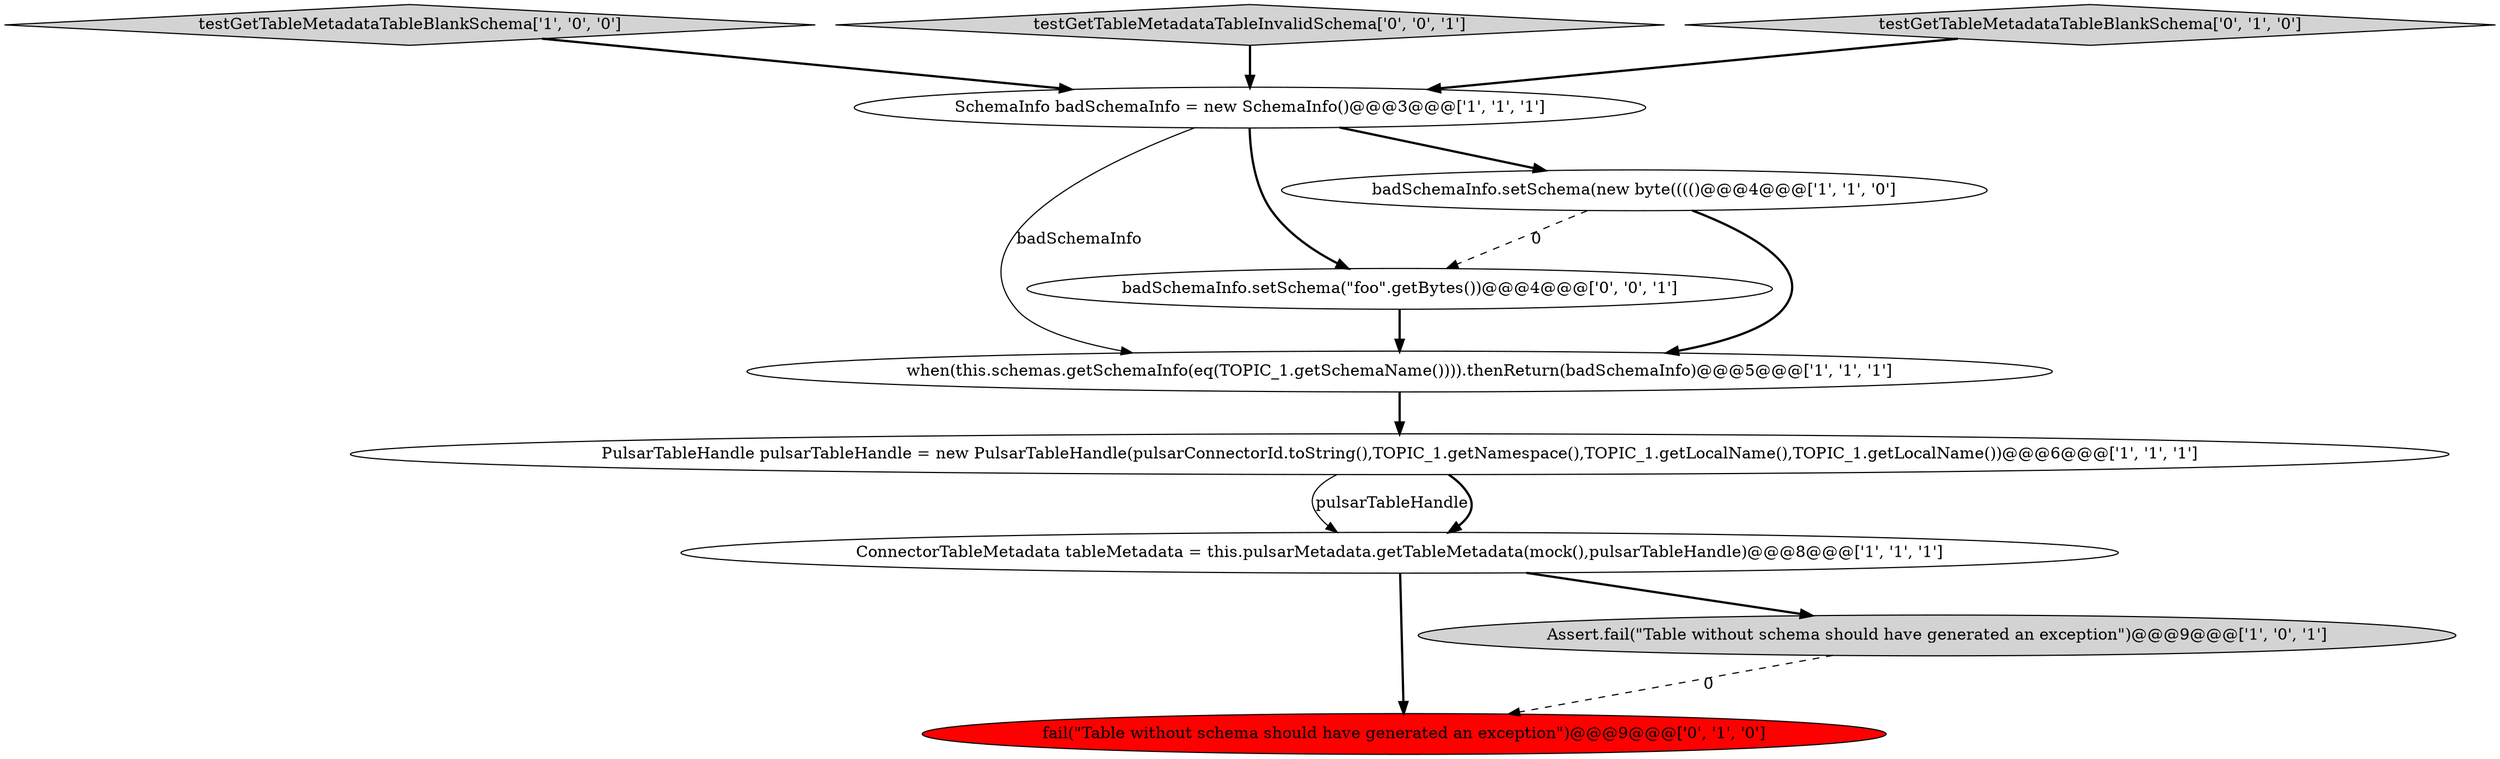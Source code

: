 digraph {
1 [style = filled, label = "PulsarTableHandle pulsarTableHandle = new PulsarTableHandle(pulsarConnectorId.toString(),TOPIC_1.getNamespace(),TOPIC_1.getLocalName(),TOPIC_1.getLocalName())@@@6@@@['1', '1', '1']", fillcolor = white, shape = ellipse image = "AAA0AAABBB1BBB"];
8 [style = filled, label = "fail(\"Table without schema should have generated an exception\")@@@9@@@['0', '1', '0']", fillcolor = red, shape = ellipse image = "AAA1AAABBB2BBB"];
10 [style = filled, label = "badSchemaInfo.setSchema(\"foo\".getBytes())@@@4@@@['0', '0', '1']", fillcolor = white, shape = ellipse image = "AAA0AAABBB3BBB"];
3 [style = filled, label = "Assert.fail(\"Table without schema should have generated an exception\")@@@9@@@['1', '0', '1']", fillcolor = lightgray, shape = ellipse image = "AAA0AAABBB1BBB"];
4 [style = filled, label = "SchemaInfo badSchemaInfo = new SchemaInfo()@@@3@@@['1', '1', '1']", fillcolor = white, shape = ellipse image = "AAA0AAABBB1BBB"];
6 [style = filled, label = "testGetTableMetadataTableBlankSchema['1', '0', '0']", fillcolor = lightgray, shape = diamond image = "AAA0AAABBB1BBB"];
9 [style = filled, label = "testGetTableMetadataTableInvalidSchema['0', '0', '1']", fillcolor = lightgray, shape = diamond image = "AAA0AAABBB3BBB"];
7 [style = filled, label = "testGetTableMetadataTableBlankSchema['0', '1', '0']", fillcolor = lightgray, shape = diamond image = "AAA0AAABBB2BBB"];
5 [style = filled, label = "when(this.schemas.getSchemaInfo(eq(TOPIC_1.getSchemaName()))).thenReturn(badSchemaInfo)@@@5@@@['1', '1', '1']", fillcolor = white, shape = ellipse image = "AAA0AAABBB1BBB"];
0 [style = filled, label = "badSchemaInfo.setSchema(new byte(((()@@@4@@@['1', '1', '0']", fillcolor = white, shape = ellipse image = "AAA0AAABBB1BBB"];
2 [style = filled, label = "ConnectorTableMetadata tableMetadata = this.pulsarMetadata.getTableMetadata(mock(),pulsarTableHandle)@@@8@@@['1', '1', '1']", fillcolor = white, shape = ellipse image = "AAA0AAABBB1BBB"];
1->2 [style = solid, label="pulsarTableHandle"];
4->10 [style = bold, label=""];
3->8 [style = dashed, label="0"];
5->1 [style = bold, label=""];
6->4 [style = bold, label=""];
1->2 [style = bold, label=""];
4->5 [style = solid, label="badSchemaInfo"];
7->4 [style = bold, label=""];
10->5 [style = bold, label=""];
9->4 [style = bold, label=""];
2->8 [style = bold, label=""];
0->10 [style = dashed, label="0"];
2->3 [style = bold, label=""];
4->0 [style = bold, label=""];
0->5 [style = bold, label=""];
}

